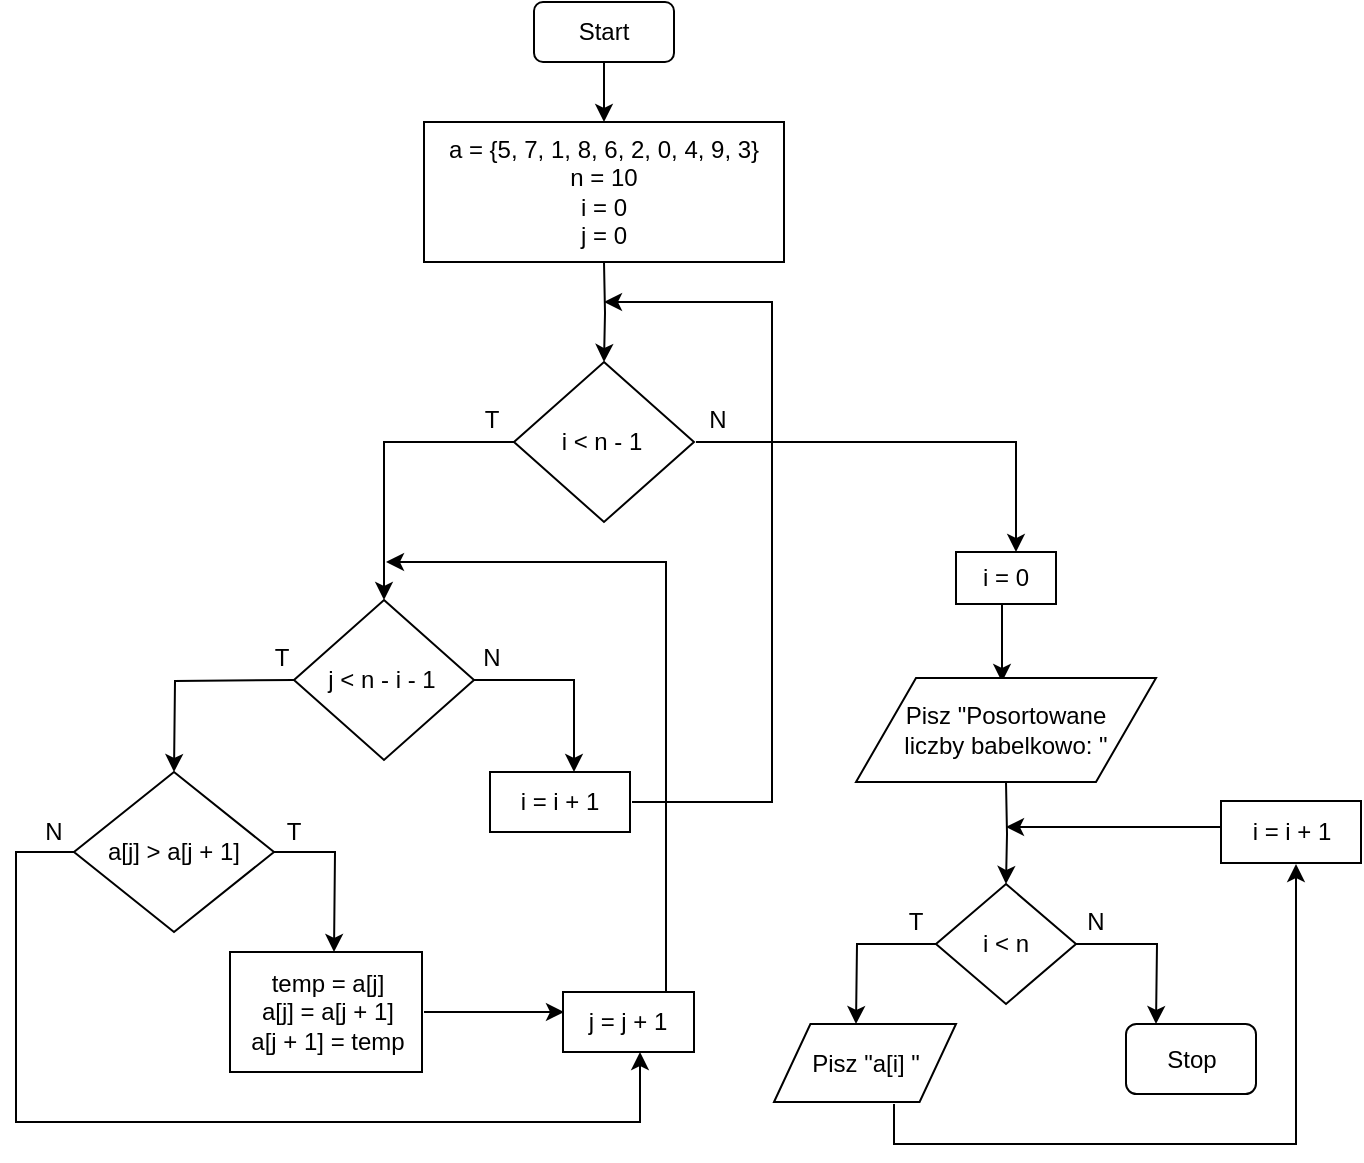 <mxfile version="12.8.9" type="device"><diagram id="KSwJGLz9XpyDsi8NAqSm" name="Page-1"><mxGraphModel dx="833" dy="738" grid="1" gridSize="10" guides="1" tooltips="1" connect="1" arrows="1" fold="1" page="1" pageScale="1" pageWidth="827" pageHeight="1169" math="0" shadow="0"><root><mxCell id="0"/><mxCell id="1" parent="0"/><mxCell id="TozzzL1Q_jMRL_64_Uzf-3" value="" style="edgeStyle=orthogonalEdgeStyle;rounded=0;orthogonalLoop=1;jettySize=auto;html=1;" edge="1" parent="1" source="TozzzL1Q_jMRL_64_Uzf-1"><mxGeometry relative="1" as="geometry"><mxPoint x="405" y="80" as="targetPoint"/></mxGeometry></mxCell><mxCell id="TozzzL1Q_jMRL_64_Uzf-1" value="" style="rounded=1;whiteSpace=wrap;html=1;" vertex="1" parent="1"><mxGeometry x="370" y="20" width="70" height="30" as="geometry"/></mxCell><mxCell id="TozzzL1Q_jMRL_64_Uzf-2" value="Start" style="text;html=1;strokeColor=none;fillColor=none;align=center;verticalAlign=middle;whiteSpace=wrap;rounded=0;" vertex="1" parent="1"><mxGeometry x="385" y="25" width="40" height="20" as="geometry"/></mxCell><mxCell id="TozzzL1Q_jMRL_64_Uzf-4" value="" style="rounded=0;whiteSpace=wrap;html=1;" vertex="1" parent="1"><mxGeometry x="315" y="80" width="180" height="70" as="geometry"/></mxCell><mxCell id="TozzzL1Q_jMRL_64_Uzf-6" value="" style="edgeStyle=orthogonalEdgeStyle;rounded=0;orthogonalLoop=1;jettySize=auto;html=1;exitX=0.5;exitY=1;exitDx=0;exitDy=0;entryX=0.5;entryY=0;entryDx=0;entryDy=0;" edge="1" parent="1" target="TozzzL1Q_jMRL_64_Uzf-7"><mxGeometry relative="1" as="geometry"><mxPoint x="405" y="180" as="targetPoint"/><mxPoint x="405" y="150" as="sourcePoint"/></mxGeometry></mxCell><mxCell id="TozzzL1Q_jMRL_64_Uzf-5" value="a = {5, 7, 1, 8, 6, 2, 0, 4, 9, 3}&lt;br&gt;n = 10&lt;br&gt;i = 0&lt;br&gt;j = 0" style="text;html=1;strokeColor=none;fillColor=none;align=center;verticalAlign=middle;whiteSpace=wrap;rounded=0;" vertex="1" parent="1"><mxGeometry x="320" y="85" width="170" height="60" as="geometry"/></mxCell><mxCell id="TozzzL1Q_jMRL_64_Uzf-9" value="" style="edgeStyle=orthogonalEdgeStyle;rounded=0;orthogonalLoop=1;jettySize=auto;html=1;entryX=0.5;entryY=0;entryDx=0;entryDy=0;" edge="1" parent="1" target="TozzzL1Q_jMRL_64_Uzf-20"><mxGeometry relative="1" as="geometry"><mxPoint x="294.38" y="295" as="targetPoint"/><mxPoint x="360.005" y="240" as="sourcePoint"/><Array as="points"><mxPoint x="295" y="240"/></Array></mxGeometry></mxCell><mxCell id="TozzzL1Q_jMRL_64_Uzf-10" value="" style="edgeStyle=orthogonalEdgeStyle;rounded=0;orthogonalLoop=1;jettySize=auto;html=1;" edge="1" parent="1"><mxGeometry relative="1" as="geometry"><mxPoint x="611" y="295" as="targetPoint"/><mxPoint x="451.005" y="240" as="sourcePoint"/><Array as="points"><mxPoint x="611" y="240"/><mxPoint x="611" y="295"/></Array></mxGeometry></mxCell><mxCell id="TozzzL1Q_jMRL_64_Uzf-7" value="" style="rhombus;whiteSpace=wrap;html=1;" vertex="1" parent="1"><mxGeometry x="360" y="200" width="90" height="80" as="geometry"/></mxCell><mxCell id="TozzzL1Q_jMRL_64_Uzf-8" value="i &amp;lt; n - 1" style="text;html=1;strokeColor=none;fillColor=none;align=center;verticalAlign=middle;whiteSpace=wrap;rounded=0;" vertex="1" parent="1"><mxGeometry x="370.5" y="225" width="66" height="30" as="geometry"/></mxCell><mxCell id="TozzzL1Q_jMRL_64_Uzf-11" value="T" style="text;html=1;strokeColor=none;fillColor=none;align=center;verticalAlign=middle;whiteSpace=wrap;rounded=0;" vertex="1" parent="1"><mxGeometry x="329" y="219" width="40" height="20" as="geometry"/></mxCell><mxCell id="TozzzL1Q_jMRL_64_Uzf-12" value="N" style="text;html=1;strokeColor=none;fillColor=none;align=center;verticalAlign=middle;whiteSpace=wrap;rounded=0;" vertex="1" parent="1"><mxGeometry x="442.25" y="219" width="40" height="20" as="geometry"/></mxCell><mxCell id="TozzzL1Q_jMRL_64_Uzf-15" value="" style="edgeStyle=orthogonalEdgeStyle;rounded=0;orthogonalLoop=1;jettySize=auto;html=1;" edge="1" parent="1" source="TozzzL1Q_jMRL_64_Uzf-13"><mxGeometry relative="1" as="geometry"><mxPoint x="270" y="495" as="targetPoint"/></mxGeometry></mxCell><mxCell id="TozzzL1Q_jMRL_64_Uzf-13" value="" style="rhombus;whiteSpace=wrap;html=1;" vertex="1" parent="1"><mxGeometry x="140" y="405" width="100" height="80" as="geometry"/></mxCell><mxCell id="TozzzL1Q_jMRL_64_Uzf-19" value="" style="edgeStyle=orthogonalEdgeStyle;rounded=0;orthogonalLoop=1;jettySize=auto;html=1;" edge="1" parent="1"><mxGeometry relative="1" as="geometry"><mxPoint x="423" y="545" as="targetPoint"/><mxPoint x="140" y="445" as="sourcePoint"/><Array as="points"><mxPoint x="111" y="445"/><mxPoint x="111" y="580"/><mxPoint x="423" y="580"/></Array></mxGeometry></mxCell><mxCell id="TozzzL1Q_jMRL_64_Uzf-14" value="a[j] &amp;gt; a[j + 1]" style="text;html=1;strokeColor=none;fillColor=none;align=center;verticalAlign=middle;whiteSpace=wrap;rounded=0;" vertex="1" parent="1"><mxGeometry x="150" y="435" width="80" height="20" as="geometry"/></mxCell><mxCell id="TozzzL1Q_jMRL_64_Uzf-16" value="" style="rounded=0;whiteSpace=wrap;html=1;" vertex="1" parent="1"><mxGeometry x="218" y="495" width="96" height="60" as="geometry"/></mxCell><mxCell id="TozzzL1Q_jMRL_64_Uzf-29" value="" style="edgeStyle=orthogonalEdgeStyle;rounded=0;orthogonalLoop=1;jettySize=auto;html=1;exitX=1;exitY=0.5;exitDx=0;exitDy=0;" edge="1" parent="1"><mxGeometry relative="1" as="geometry"><mxPoint x="315" y="525" as="sourcePoint"/><mxPoint x="385" y="525" as="targetPoint"/></mxGeometry></mxCell><mxCell id="TozzzL1Q_jMRL_64_Uzf-17" value="temp = a[j]&lt;br&gt;a[j] = a[j + 1]&lt;br&gt;a[j + 1] = temp" style="text;html=1;strokeColor=none;fillColor=none;align=center;verticalAlign=middle;whiteSpace=wrap;rounded=0;" vertex="1" parent="1"><mxGeometry x="224" y="500" width="86" height="50" as="geometry"/></mxCell><mxCell id="TozzzL1Q_jMRL_64_Uzf-18" value="T" style="text;html=1;strokeColor=none;fillColor=none;align=center;verticalAlign=middle;whiteSpace=wrap;rounded=0;" vertex="1" parent="1"><mxGeometry x="230" y="425" width="40" height="20" as="geometry"/></mxCell><mxCell id="TozzzL1Q_jMRL_64_Uzf-23" value="" style="edgeStyle=orthogonalEdgeStyle;rounded=0;orthogonalLoop=1;jettySize=auto;html=1;" edge="1" parent="1" source="TozzzL1Q_jMRL_64_Uzf-20"><mxGeometry relative="1" as="geometry"><mxPoint x="390" y="405" as="targetPoint"/><Array as="points"><mxPoint x="390" y="359"/><mxPoint x="390" y="405"/></Array></mxGeometry></mxCell><mxCell id="TozzzL1Q_jMRL_64_Uzf-20" value="" style="rhombus;whiteSpace=wrap;html=1;" vertex="1" parent="1"><mxGeometry x="250" y="319" width="90" height="80" as="geometry"/></mxCell><mxCell id="TozzzL1Q_jMRL_64_Uzf-22" value="" style="edgeStyle=orthogonalEdgeStyle;rounded=0;orthogonalLoop=1;jettySize=auto;html=1;" edge="1" parent="1"><mxGeometry relative="1" as="geometry"><mxPoint x="190" y="405" as="targetPoint"/><mxPoint x="250" y="359" as="sourcePoint"/></mxGeometry></mxCell><mxCell id="TozzzL1Q_jMRL_64_Uzf-21" value="j &amp;lt; n - i - 1" style="text;html=1;strokeColor=none;fillColor=none;align=center;verticalAlign=middle;whiteSpace=wrap;rounded=0;" vertex="1" parent="1"><mxGeometry x="259" y="349" width="70" height="20" as="geometry"/></mxCell><mxCell id="TozzzL1Q_jMRL_64_Uzf-24" value="T" style="text;html=1;strokeColor=none;fillColor=none;align=center;verticalAlign=middle;whiteSpace=wrap;rounded=0;" vertex="1" parent="1"><mxGeometry x="224" y="338" width="40" height="20" as="geometry"/></mxCell><mxCell id="TozzzL1Q_jMRL_64_Uzf-26" value="N" style="text;html=1;strokeColor=none;fillColor=none;align=center;verticalAlign=middle;whiteSpace=wrap;rounded=0;" vertex="1" parent="1"><mxGeometry x="329" y="338" width="40" height="20" as="geometry"/></mxCell><mxCell id="TozzzL1Q_jMRL_64_Uzf-27" value="" style="rounded=0;whiteSpace=wrap;html=1;" vertex="1" parent="1"><mxGeometry x="384.5" y="515" width="65.5" height="30" as="geometry"/></mxCell><mxCell id="TozzzL1Q_jMRL_64_Uzf-30" value="" style="edgeStyle=orthogonalEdgeStyle;rounded=0;orthogonalLoop=1;jettySize=auto;html=1;" edge="1" parent="1"><mxGeometry relative="1" as="geometry"><mxPoint x="296" y="300" as="targetPoint"/><mxPoint x="413" y="515" as="sourcePoint"/><Array as="points"><mxPoint x="436" y="515"/><mxPoint x="436" y="300"/></Array></mxGeometry></mxCell><mxCell id="TozzzL1Q_jMRL_64_Uzf-28" value="j = j + 1" style="text;html=1;strokeColor=none;fillColor=none;align=center;verticalAlign=middle;whiteSpace=wrap;rounded=0;" vertex="1" parent="1"><mxGeometry x="392.25" y="520" width="50" height="20" as="geometry"/></mxCell><mxCell id="TozzzL1Q_jMRL_64_Uzf-31" value="" style="rounded=0;whiteSpace=wrap;html=1;" vertex="1" parent="1"><mxGeometry x="348" y="405" width="70" height="30" as="geometry"/></mxCell><mxCell id="TozzzL1Q_jMRL_64_Uzf-33" value="" style="edgeStyle=orthogonalEdgeStyle;rounded=0;orthogonalLoop=1;jettySize=auto;html=1;" edge="1" parent="1"><mxGeometry relative="1" as="geometry"><mxPoint x="405" y="170" as="targetPoint"/><mxPoint x="419" y="420" as="sourcePoint"/><Array as="points"><mxPoint x="489" y="420"/><mxPoint x="489" y="170"/></Array></mxGeometry></mxCell><mxCell id="TozzzL1Q_jMRL_64_Uzf-32" value="i = i + 1" style="text;html=1;strokeColor=none;fillColor=none;align=center;verticalAlign=middle;whiteSpace=wrap;rounded=0;" vertex="1" parent="1"><mxGeometry x="358" y="410" width="50" height="20" as="geometry"/></mxCell><mxCell id="TozzzL1Q_jMRL_64_Uzf-34" value="N" style="text;html=1;strokeColor=none;fillColor=none;align=center;verticalAlign=middle;whiteSpace=wrap;rounded=0;" vertex="1" parent="1"><mxGeometry x="110" y="425" width="40" height="20" as="geometry"/></mxCell><mxCell id="TozzzL1Q_jMRL_64_Uzf-35" value="" style="rounded=0;whiteSpace=wrap;html=1;" vertex="1" parent="1"><mxGeometry x="581" y="295" width="50" height="26" as="geometry"/></mxCell><mxCell id="TozzzL1Q_jMRL_64_Uzf-37" value="" style="edgeStyle=orthogonalEdgeStyle;rounded=0;orthogonalLoop=1;jettySize=auto;html=1;exitX=0.5;exitY=1;exitDx=0;exitDy=0;" edge="1" parent="1"><mxGeometry relative="1" as="geometry"><mxPoint x="604" y="360" as="targetPoint"/><mxPoint x="604" y="321" as="sourcePoint"/></mxGeometry></mxCell><mxCell id="TozzzL1Q_jMRL_64_Uzf-36" value="i = 0" style="text;html=1;strokeColor=none;fillColor=none;align=center;verticalAlign=middle;whiteSpace=wrap;rounded=0;" vertex="1" parent="1"><mxGeometry x="586" y="298" width="40" height="20" as="geometry"/></mxCell><mxCell id="TozzzL1Q_jMRL_64_Uzf-40" value="" style="edgeStyle=orthogonalEdgeStyle;rounded=0;orthogonalLoop=1;jettySize=auto;html=1;" edge="1" parent="1" source="TozzzL1Q_jMRL_64_Uzf-38"><mxGeometry relative="1" as="geometry"><mxPoint x="531" y="531" as="targetPoint"/></mxGeometry></mxCell><mxCell id="TozzzL1Q_jMRL_64_Uzf-41" value="" style="edgeStyle=orthogonalEdgeStyle;rounded=0;orthogonalLoop=1;jettySize=auto;html=1;" edge="1" parent="1" source="TozzzL1Q_jMRL_64_Uzf-38"><mxGeometry relative="1" as="geometry"><mxPoint x="681" y="531" as="targetPoint"/></mxGeometry></mxCell><mxCell id="TozzzL1Q_jMRL_64_Uzf-38" value="" style="rhombus;whiteSpace=wrap;html=1;" vertex="1" parent="1"><mxGeometry x="571" y="461" width="70" height="60" as="geometry"/></mxCell><mxCell id="TozzzL1Q_jMRL_64_Uzf-39" value="i &amp;lt; n" style="text;html=1;strokeColor=none;fillColor=none;align=center;verticalAlign=middle;whiteSpace=wrap;rounded=0;" vertex="1" parent="1"><mxGeometry x="586" y="481" width="40" height="20" as="geometry"/></mxCell><mxCell id="TozzzL1Q_jMRL_64_Uzf-42" value="T" style="text;html=1;strokeColor=none;fillColor=none;align=center;verticalAlign=middle;whiteSpace=wrap;rounded=0;" vertex="1" parent="1"><mxGeometry x="541" y="470" width="40" height="20" as="geometry"/></mxCell><mxCell id="TozzzL1Q_jMRL_64_Uzf-43" value="N" style="text;html=1;strokeColor=none;fillColor=none;align=center;verticalAlign=middle;whiteSpace=wrap;rounded=0;" vertex="1" parent="1"><mxGeometry x="631" y="470" width="40" height="20" as="geometry"/></mxCell><mxCell id="TozzzL1Q_jMRL_64_Uzf-45" value="" style="rounded=1;whiteSpace=wrap;html=1;" vertex="1" parent="1"><mxGeometry x="666" y="531" width="65" height="35" as="geometry"/></mxCell><mxCell id="TozzzL1Q_jMRL_64_Uzf-46" value="Stop" style="text;html=1;strokeColor=none;fillColor=none;align=center;verticalAlign=middle;whiteSpace=wrap;rounded=0;" vertex="1" parent="1"><mxGeometry x="678.5" y="538.5" width="40" height="20" as="geometry"/></mxCell><mxCell id="TozzzL1Q_jMRL_64_Uzf-48" value="" style="edgeStyle=orthogonalEdgeStyle;rounded=0;orthogonalLoop=1;jettySize=auto;html=1;" edge="1" parent="1"><mxGeometry relative="1" as="geometry"><mxPoint x="751" y="451" as="targetPoint"/><mxPoint x="550" y="571" as="sourcePoint"/><Array as="points"><mxPoint x="550" y="591"/><mxPoint x="751" y="591"/><mxPoint x="751" y="452"/></Array></mxGeometry></mxCell><mxCell id="TozzzL1Q_jMRL_64_Uzf-47" value="" style="shape=parallelogram;perimeter=parallelogramPerimeter;whiteSpace=wrap;html=1;" vertex="1" parent="1"><mxGeometry x="490" y="531" width="91" height="39" as="geometry"/></mxCell><mxCell id="TozzzL1Q_jMRL_64_Uzf-49" value="" style="rounded=0;whiteSpace=wrap;html=1;" vertex="1" parent="1"><mxGeometry x="713.5" y="419.5" width="70" height="31" as="geometry"/></mxCell><mxCell id="TozzzL1Q_jMRL_64_Uzf-52" value="" style="edgeStyle=orthogonalEdgeStyle;rounded=0;orthogonalLoop=1;jettySize=auto;html=1;" edge="1" parent="1"><mxGeometry relative="1" as="geometry"><mxPoint x="606" y="432.5" as="targetPoint"/><mxPoint x="714" y="432.5" as="sourcePoint"/></mxGeometry></mxCell><mxCell id="TozzzL1Q_jMRL_64_Uzf-50" value="i = i + 1" style="text;html=1;strokeColor=none;fillColor=none;align=center;verticalAlign=middle;whiteSpace=wrap;rounded=0;" vertex="1" parent="1"><mxGeometry x="723.5" y="425" width="50" height="20" as="geometry"/></mxCell><mxCell id="TozzzL1Q_jMRL_64_Uzf-53" value="Pisz &quot;a[i] &quot;" style="text;html=1;strokeColor=none;fillColor=none;align=center;verticalAlign=middle;whiteSpace=wrap;rounded=0;" vertex="1" parent="1"><mxGeometry x="501" y="538" width="70" height="25" as="geometry"/></mxCell><mxCell id="TozzzL1Q_jMRL_64_Uzf-54" value="" style="shape=parallelogram;perimeter=parallelogramPerimeter;whiteSpace=wrap;html=1;" vertex="1" parent="1"><mxGeometry x="531" y="358" width="150" height="52" as="geometry"/></mxCell><mxCell id="TozzzL1Q_jMRL_64_Uzf-58" value="" style="edgeStyle=orthogonalEdgeStyle;rounded=0;orthogonalLoop=1;jettySize=auto;html=1;" edge="1" parent="1" target="TozzzL1Q_jMRL_64_Uzf-38"><mxGeometry relative="1" as="geometry"><mxPoint x="606" y="410" as="sourcePoint"/></mxGeometry></mxCell><mxCell id="TozzzL1Q_jMRL_64_Uzf-55" value="Pisz &quot;Posortowane liczby babelkowo: &quot;" style="text;html=1;strokeColor=none;fillColor=none;align=center;verticalAlign=middle;whiteSpace=wrap;rounded=0;" vertex="1" parent="1"><mxGeometry x="548" y="369" width="116" height="30" as="geometry"/></mxCell></root></mxGraphModel></diagram></mxfile>